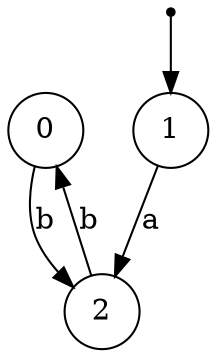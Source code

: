 digraph G {
"0"[shape = circle color = "black"];
"1"[shape = circle color = "black"];
"___NEVER_USE_THIS_NAME___1"[fontSize = 1 shape = point]; 
{"___NEVER_USE_THIS_NAME___1"}->{"1"}; 
"2"[shape = circle color = "black"];
"1"->{"2"} [label = "a" color = "black" arrowhead = "normal" ]; 
"0"->{"2"} [label = "b" color = "black" arrowhead = "normal" ]; 
"2"->{"0"} [label = "b" color = "black" arrowhead = "normal" ]; 
}
